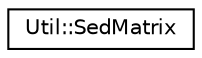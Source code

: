 digraph "Graphical Class Hierarchy"
{
 // LATEX_PDF_SIZE
  edge [fontname="Helvetica",fontsize="10",labelfontname="Helvetica",labelfontsize="10"];
  node [fontname="Helvetica",fontsize="10",shape=record];
  rankdir="LR";
  Node0 [label="Util::SedMatrix",height=0.2,width=0.4,color="black", fillcolor="white", style="filled",URL="$classUtil_1_1SedMatrix.html",tooltip="Matrix class for spares matrixes in compress format with extraxted diagonal."];
}
